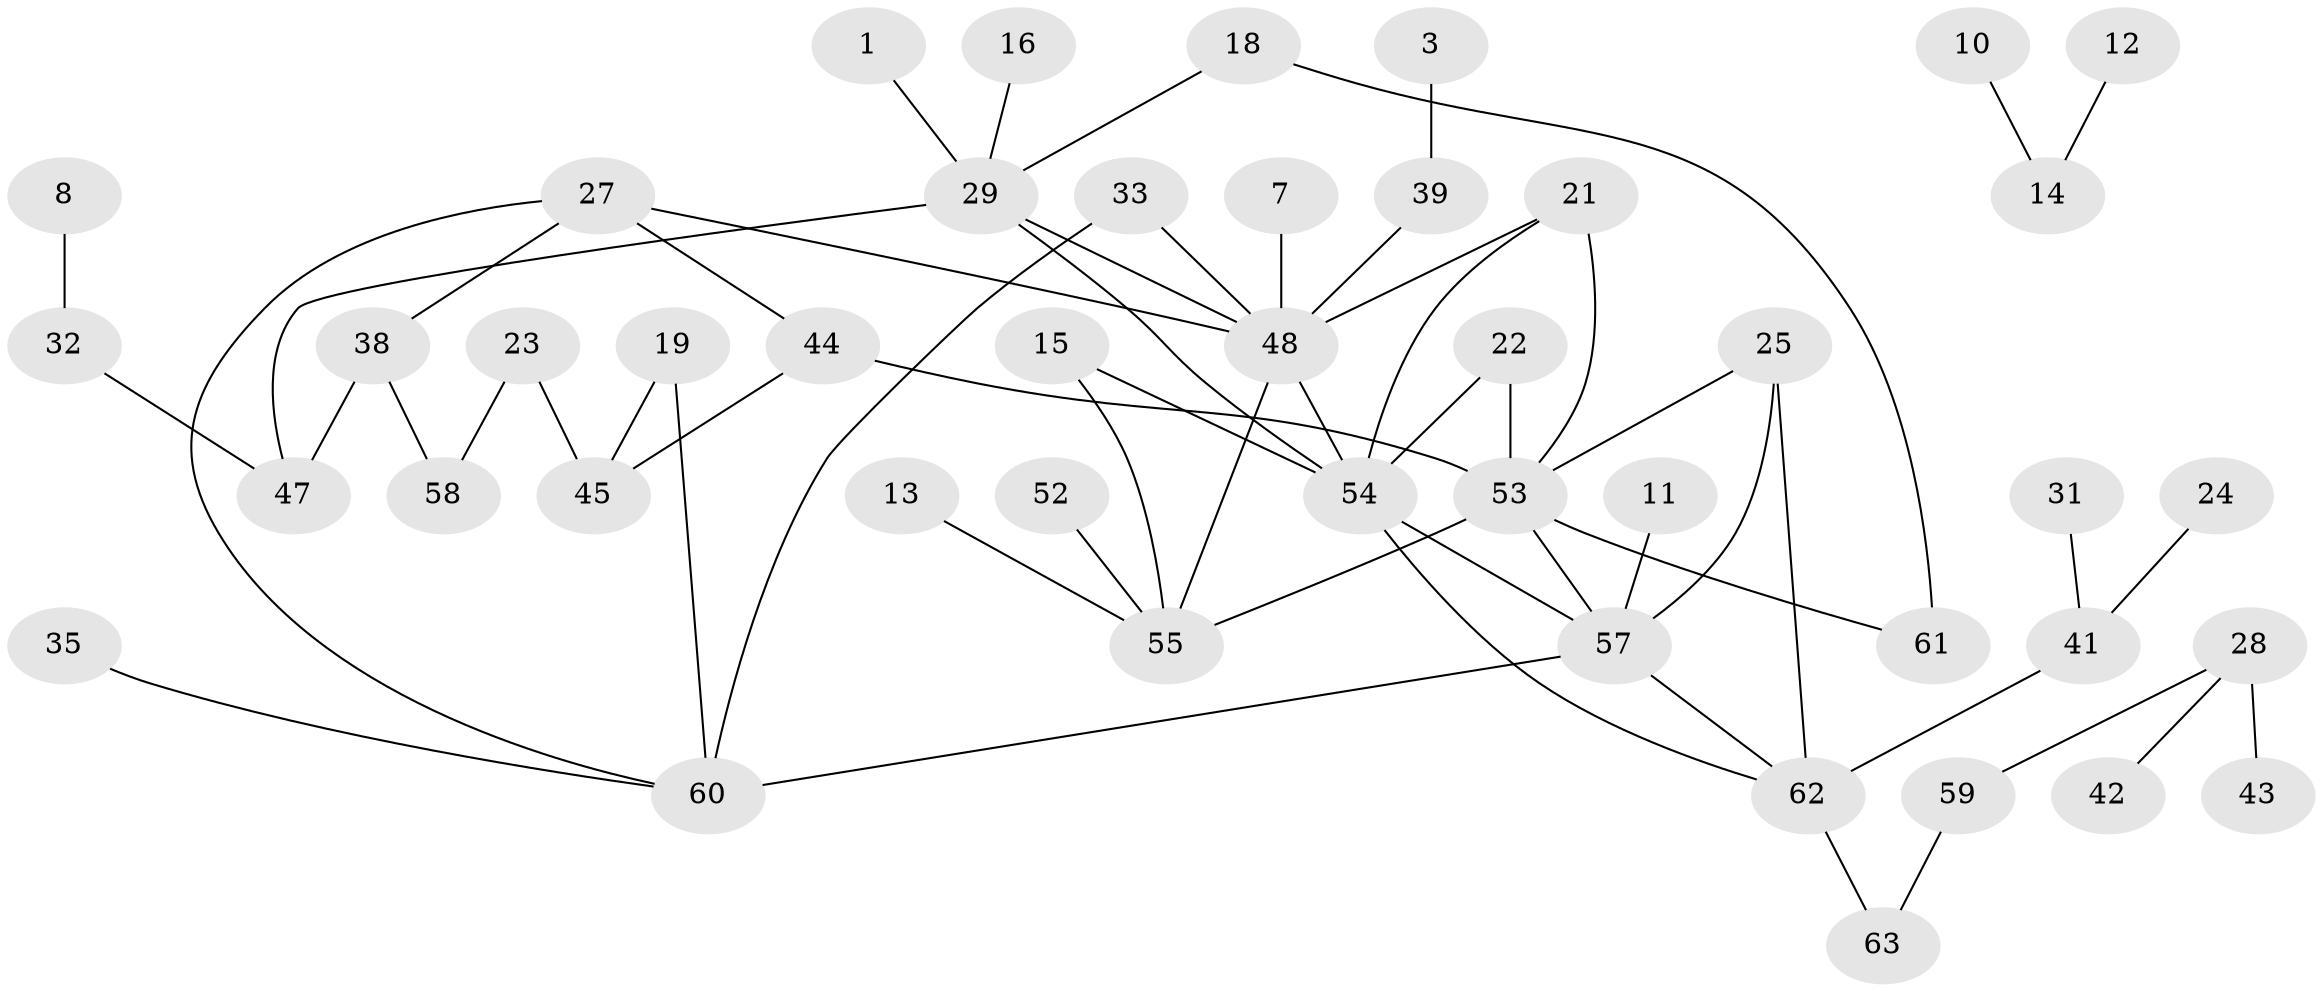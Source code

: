 // original degree distribution, {1: 0.296, 0: 0.112, 3: 0.216, 2: 0.28, 4: 0.056, 5: 0.008, 6: 0.024, 7: 0.008}
// Generated by graph-tools (version 1.1) at 2025/46/03/06/25 01:46:56]
// undirected, 45 vertices, 59 edges
graph export_dot {
graph [start="1"]
  node [color=gray90,style=filled];
  1;
  3;
  7;
  8;
  10;
  11;
  12;
  13;
  14;
  15;
  16;
  18;
  19;
  21;
  22;
  23;
  24;
  25;
  27;
  28;
  29;
  31;
  32;
  33;
  35;
  38;
  39;
  41;
  42;
  43;
  44;
  45;
  47;
  48;
  52;
  53;
  54;
  55;
  57;
  58;
  59;
  60;
  61;
  62;
  63;
  1 -- 29 [weight=1.0];
  3 -- 39 [weight=1.0];
  7 -- 48 [weight=1.0];
  8 -- 32 [weight=1.0];
  10 -- 14 [weight=1.0];
  11 -- 57 [weight=1.0];
  12 -- 14 [weight=1.0];
  13 -- 55 [weight=1.0];
  15 -- 54 [weight=1.0];
  15 -- 55 [weight=1.0];
  16 -- 29 [weight=1.0];
  18 -- 29 [weight=1.0];
  18 -- 61 [weight=1.0];
  19 -- 45 [weight=1.0];
  19 -- 60 [weight=1.0];
  21 -- 48 [weight=1.0];
  21 -- 53 [weight=1.0];
  21 -- 54 [weight=1.0];
  22 -- 53 [weight=1.0];
  22 -- 54 [weight=1.0];
  23 -- 45 [weight=1.0];
  23 -- 58 [weight=1.0];
  24 -- 41 [weight=1.0];
  25 -- 53 [weight=1.0];
  25 -- 57 [weight=1.0];
  25 -- 62 [weight=1.0];
  27 -- 38 [weight=1.0];
  27 -- 44 [weight=1.0];
  27 -- 48 [weight=1.0];
  27 -- 60 [weight=1.0];
  28 -- 42 [weight=1.0];
  28 -- 43 [weight=2.0];
  28 -- 59 [weight=1.0];
  29 -- 47 [weight=1.0];
  29 -- 48 [weight=1.0];
  29 -- 54 [weight=1.0];
  31 -- 41 [weight=1.0];
  32 -- 47 [weight=1.0];
  33 -- 48 [weight=1.0];
  33 -- 60 [weight=1.0];
  35 -- 60 [weight=1.0];
  38 -- 47 [weight=1.0];
  38 -- 58 [weight=1.0];
  39 -- 48 [weight=1.0];
  41 -- 62 [weight=1.0];
  44 -- 45 [weight=1.0];
  44 -- 53 [weight=1.0];
  48 -- 54 [weight=1.0];
  48 -- 55 [weight=1.0];
  52 -- 55 [weight=1.0];
  53 -- 55 [weight=1.0];
  53 -- 57 [weight=1.0];
  53 -- 61 [weight=2.0];
  54 -- 57 [weight=1.0];
  54 -- 62 [weight=1.0];
  57 -- 60 [weight=1.0];
  57 -- 62 [weight=1.0];
  59 -- 63 [weight=1.0];
  62 -- 63 [weight=1.0];
}
